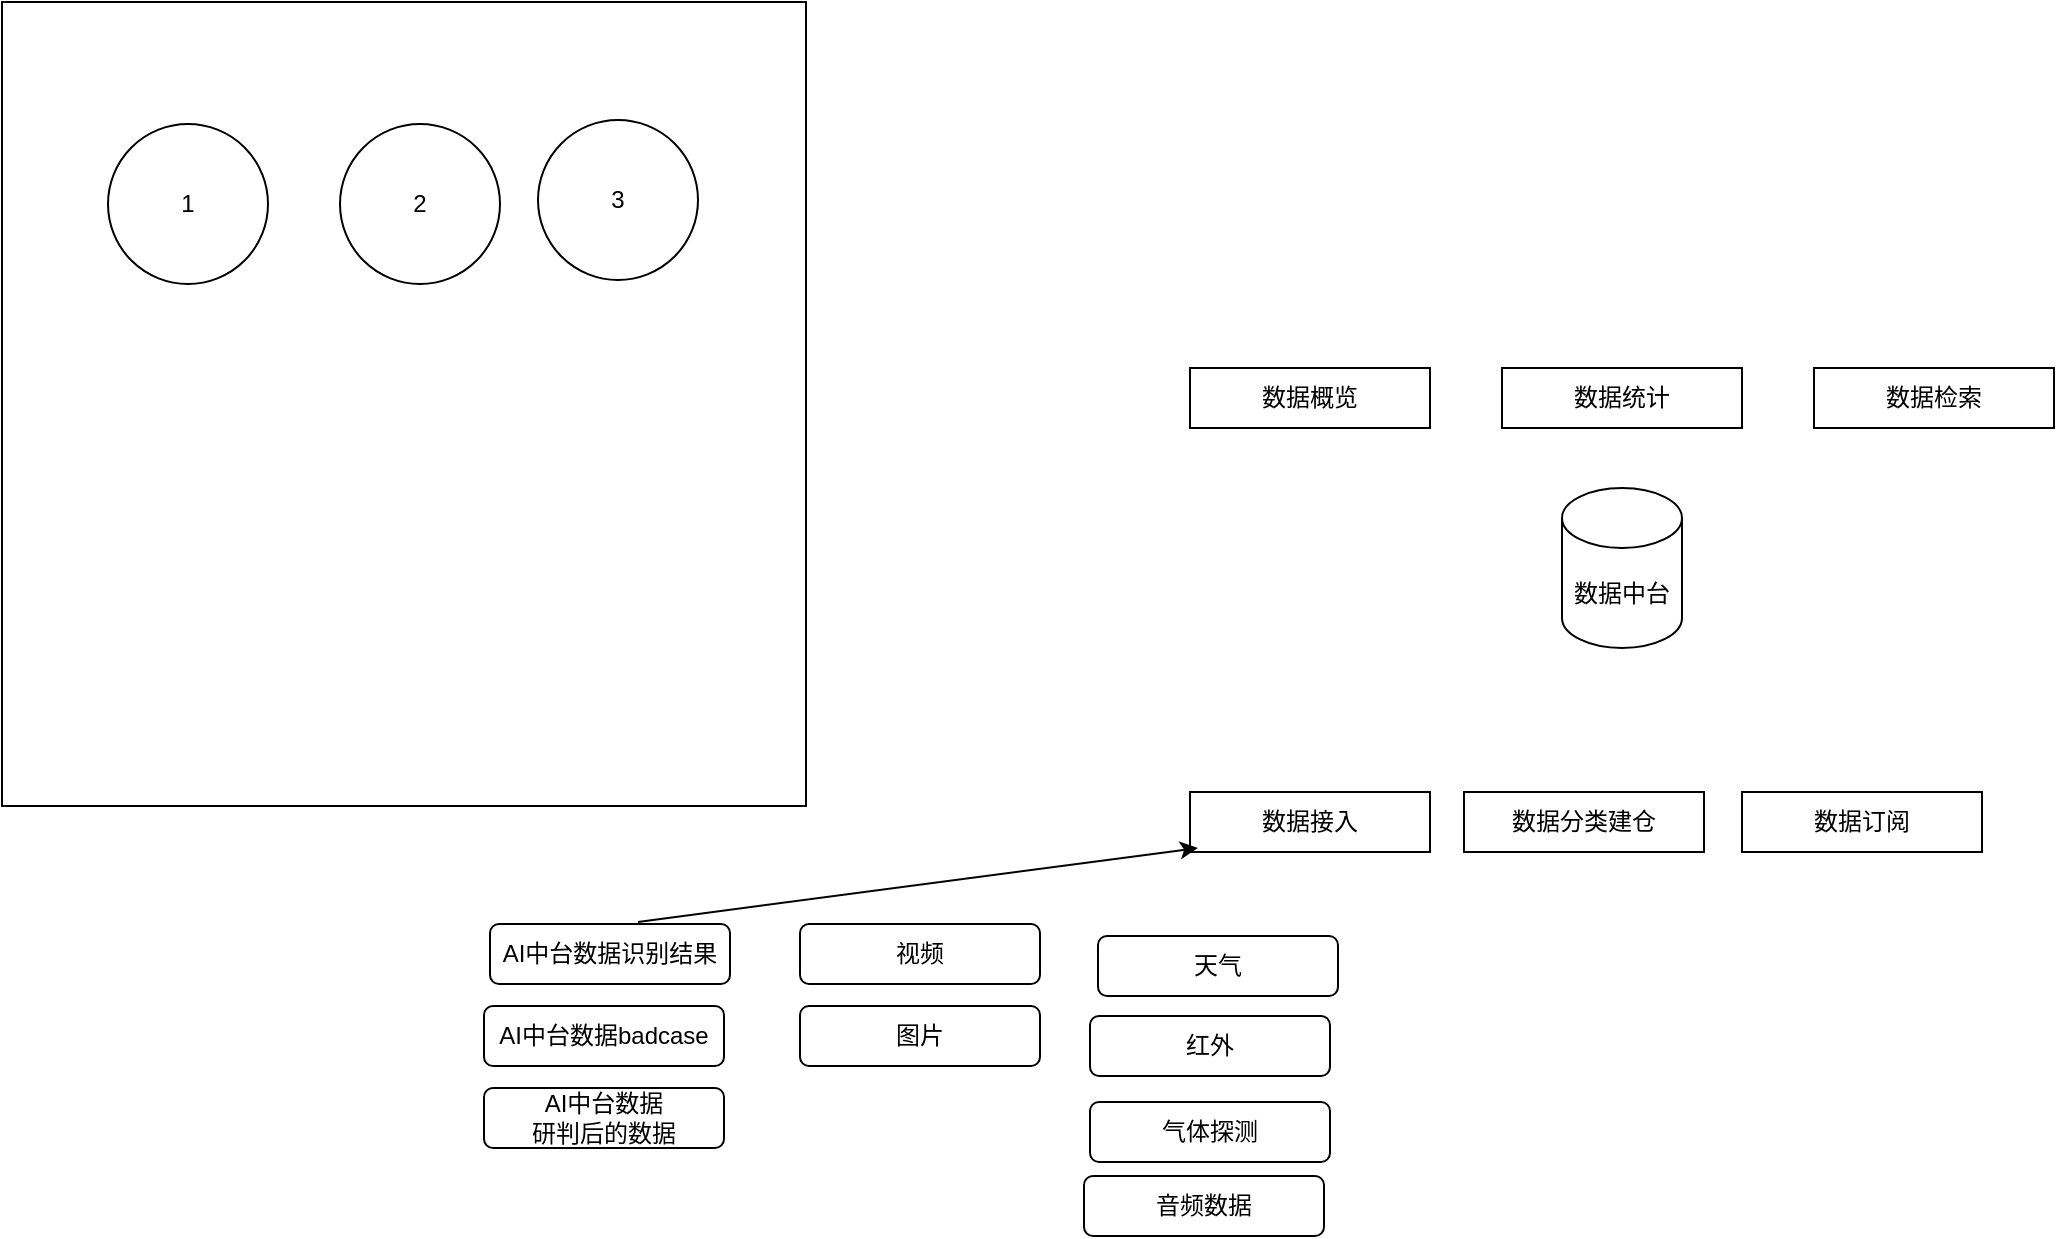 <mxfile version="21.3.8" type="github">
  <diagram name="第 1 页" id="kXJkKNLRFB6s-z3zATFX">
    <mxGraphModel dx="1834" dy="1188" grid="0" gridSize="10" guides="1" tooltips="1" connect="1" arrows="1" fold="1" page="0" pageScale="1" pageWidth="1169" pageHeight="827" math="0" shadow="0">
      <root>
        <mxCell id="0" />
        <mxCell id="1" parent="0" />
        <mxCell id="kBr5If5w4r47gpBELAyC-1" value="数据中台" style="shape=cylinder3;whiteSpace=wrap;html=1;boundedLbl=1;backgroundOutline=1;size=15;" parent="1" vertex="1">
          <mxGeometry x="501" y="178" width="60" height="80" as="geometry" />
        </mxCell>
        <mxCell id="kBr5If5w4r47gpBELAyC-2" value="数据统计" style="rounded=0;whiteSpace=wrap;html=1;" parent="1" vertex="1">
          <mxGeometry x="471" y="118" width="120" height="30" as="geometry" />
        </mxCell>
        <mxCell id="kBr5If5w4r47gpBELAyC-3" value="数据检索" style="rounded=0;whiteSpace=wrap;html=1;" parent="1" vertex="1">
          <mxGeometry x="627" y="118" width="120" height="30" as="geometry" />
        </mxCell>
        <mxCell id="kBr5If5w4r47gpBELAyC-4" value="数据概览" style="rounded=0;whiteSpace=wrap;html=1;" parent="1" vertex="1">
          <mxGeometry x="315" y="118" width="120" height="30" as="geometry" />
        </mxCell>
        <mxCell id="kBr5If5w4r47gpBELAyC-5" value="数据接入" style="rounded=0;whiteSpace=wrap;html=1;" parent="1" vertex="1">
          <mxGeometry x="315" y="330" width="120" height="30" as="geometry" />
        </mxCell>
        <mxCell id="kBr5If5w4r47gpBELAyC-6" value="数据分类建仓" style="rounded=0;whiteSpace=wrap;html=1;" parent="1" vertex="1">
          <mxGeometry x="452" y="330" width="120" height="30" as="geometry" />
        </mxCell>
        <mxCell id="kBr5If5w4r47gpBELAyC-7" value="数据订阅" style="rounded=0;whiteSpace=wrap;html=1;" parent="1" vertex="1">
          <mxGeometry x="591" y="330" width="120" height="30" as="geometry" />
        </mxCell>
        <mxCell id="kBr5If5w4r47gpBELAyC-9" value="" style="endArrow=classic;html=1;rounded=0;" parent="1" edge="1">
          <mxGeometry width="50" height="50" relative="1" as="geometry">
            <mxPoint x="39" y="395" as="sourcePoint" />
            <mxPoint x="319" y="358" as="targetPoint" />
          </mxGeometry>
        </mxCell>
        <mxCell id="kBr5If5w4r47gpBELAyC-10" value="AI中台数据识别结果" style="rounded=1;whiteSpace=wrap;html=1;" parent="1" vertex="1">
          <mxGeometry x="-35" y="396" width="120" height="30" as="geometry" />
        </mxCell>
        <mxCell id="kBr5If5w4r47gpBELAyC-11" value="AI中台数据badcase" style="rounded=1;whiteSpace=wrap;html=1;" parent="1" vertex="1">
          <mxGeometry x="-38" y="437" width="120" height="30" as="geometry" />
        </mxCell>
        <mxCell id="kBr5If5w4r47gpBELAyC-12" value="AI中台数据&lt;br&gt;研判后的数据" style="rounded=1;whiteSpace=wrap;html=1;" parent="1" vertex="1">
          <mxGeometry x="-38" y="478" width="120" height="30" as="geometry" />
        </mxCell>
        <mxCell id="kBr5If5w4r47gpBELAyC-13" value="视频" style="rounded=1;whiteSpace=wrap;html=1;" parent="1" vertex="1">
          <mxGeometry x="120" y="396" width="120" height="30" as="geometry" />
        </mxCell>
        <mxCell id="kBr5If5w4r47gpBELAyC-14" value="图片" style="rounded=1;whiteSpace=wrap;html=1;" parent="1" vertex="1">
          <mxGeometry x="120" y="437" width="120" height="30" as="geometry" />
        </mxCell>
        <mxCell id="kBr5If5w4r47gpBELAyC-15" value="天气" style="rounded=1;whiteSpace=wrap;html=1;" parent="1" vertex="1">
          <mxGeometry x="269" y="402" width="120" height="30" as="geometry" />
        </mxCell>
        <mxCell id="kBr5If5w4r47gpBELAyC-16" value="红外" style="rounded=1;whiteSpace=wrap;html=1;" parent="1" vertex="1">
          <mxGeometry x="265" y="442" width="120" height="30" as="geometry" />
        </mxCell>
        <mxCell id="kBr5If5w4r47gpBELAyC-17" value="气体探测" style="rounded=1;whiteSpace=wrap;html=1;" parent="1" vertex="1">
          <mxGeometry x="265" y="485" width="120" height="30" as="geometry" />
        </mxCell>
        <mxCell id="kBr5If5w4r47gpBELAyC-18" value="音频数据" style="rounded=1;whiteSpace=wrap;html=1;" parent="1" vertex="1">
          <mxGeometry x="262" y="522" width="120" height="30" as="geometry" />
        </mxCell>
        <mxCell id="E8k4cqZ7rRdg02oFOWMx-1" value="" style="whiteSpace=wrap;html=1;aspect=fixed;" vertex="1" parent="1">
          <mxGeometry x="-279" y="-65" width="402" height="402" as="geometry" />
        </mxCell>
        <mxCell id="E8k4cqZ7rRdg02oFOWMx-2" value="1" style="ellipse;whiteSpace=wrap;html=1;aspect=fixed;" vertex="1" parent="1">
          <mxGeometry x="-226" y="-4" width="80" height="80" as="geometry" />
        </mxCell>
        <mxCell id="E8k4cqZ7rRdg02oFOWMx-3" value="2" style="ellipse;whiteSpace=wrap;html=1;aspect=fixed;" vertex="1" parent="1">
          <mxGeometry x="-110" y="-4" width="80" height="80" as="geometry" />
        </mxCell>
        <mxCell id="E8k4cqZ7rRdg02oFOWMx-4" value="3" style="ellipse;whiteSpace=wrap;html=1;aspect=fixed;" vertex="1" parent="1">
          <mxGeometry x="-11" y="-6" width="80" height="80" as="geometry" />
        </mxCell>
      </root>
    </mxGraphModel>
  </diagram>
</mxfile>
